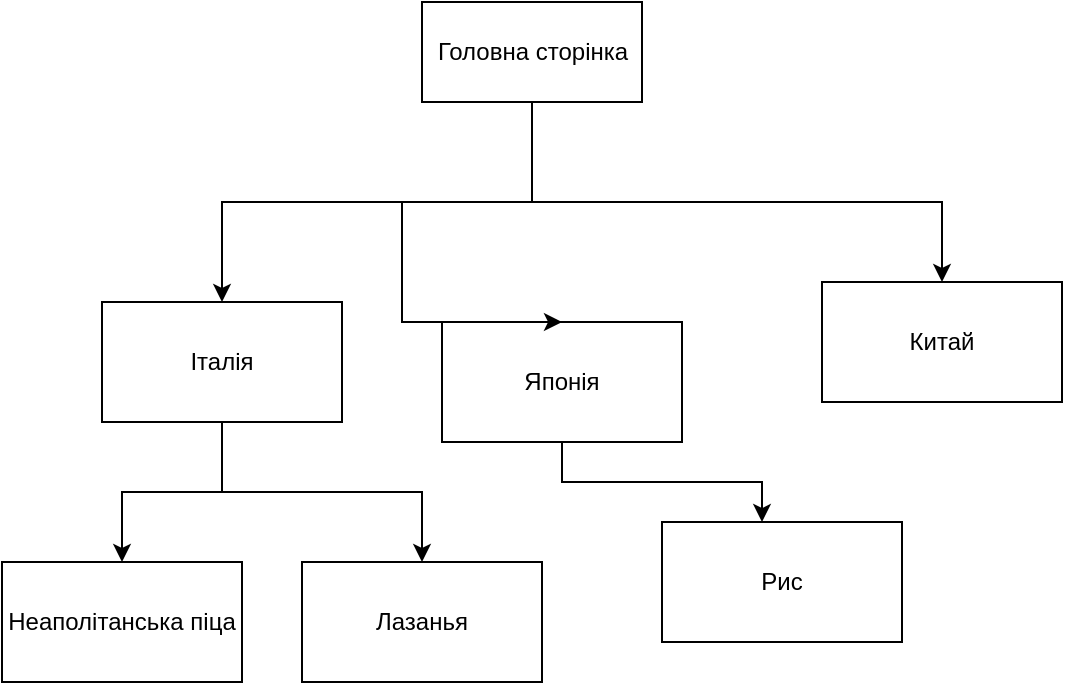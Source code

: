 <mxfile version="13.7.6" type="github"><diagram id="E2QWfbytxi1BURLJgmGe" name="Page-1"><mxGraphModel dx="1038" dy="548" grid="1" gridSize="10" guides="1" tooltips="1" connect="1" arrows="1" fold="1" page="1" pageScale="1" pageWidth="827" pageHeight="1169" math="0" shadow="0"><root><mxCell id="0"/><mxCell id="1" parent="0"/><mxCell id="mupVLiWMGgTR5wzLkVwh-37" style="edgeStyle=orthogonalEdgeStyle;rounded=0;orthogonalLoop=1;jettySize=auto;html=1;exitX=0.5;exitY=1;exitDx=0;exitDy=0;" edge="1" parent="1" source="mupVLiWMGgTR5wzLkVwh-17" target="mupVLiWMGgTR5wzLkVwh-20"><mxGeometry relative="1" as="geometry"/></mxCell><mxCell id="mupVLiWMGgTR5wzLkVwh-38" style="edgeStyle=orthogonalEdgeStyle;rounded=0;orthogonalLoop=1;jettySize=auto;html=1;exitX=0.5;exitY=1;exitDx=0;exitDy=0;" edge="1" parent="1" source="mupVLiWMGgTR5wzLkVwh-17" target="mupVLiWMGgTR5wzLkVwh-21"><mxGeometry relative="1" as="geometry"/></mxCell><mxCell id="mupVLiWMGgTR5wzLkVwh-17" value="Італія" style="rounded=0;whiteSpace=wrap;html=1;" vertex="1" parent="1"><mxGeometry x="150" y="170" width="120" height="60" as="geometry"/></mxCell><mxCell id="mupVLiWMGgTR5wzLkVwh-20" value="Неаполітанська піца" style="rounded=0;whiteSpace=wrap;html=1;" vertex="1" parent="1"><mxGeometry x="100" y="300" width="120" height="60" as="geometry"/></mxCell><mxCell id="mupVLiWMGgTR5wzLkVwh-21" value="Лазанья" style="rounded=0;whiteSpace=wrap;html=1;" vertex="1" parent="1"><mxGeometry x="250" y="300" width="120" height="60" as="geometry"/></mxCell><mxCell id="mupVLiWMGgTR5wzLkVwh-31" style="edgeStyle=orthogonalEdgeStyle;rounded=0;orthogonalLoop=1;jettySize=auto;html=1;exitX=0.5;exitY=1;exitDx=0;exitDy=0;" edge="1" parent="1" source="mupVLiWMGgTR5wzLkVwh-24" target="mupVLiWMGgTR5wzLkVwh-32"><mxGeometry relative="1" as="geometry"><mxPoint x="340" y="350" as="targetPoint"/><Array as="points"><mxPoint x="380" y="260"/><mxPoint x="480" y="260"/></Array></mxGeometry></mxCell><mxCell id="mupVLiWMGgTR5wzLkVwh-24" value="Японія" style="rounded=0;whiteSpace=wrap;html=1;" vertex="1" parent="1"><mxGeometry x="320" y="180" width="120" height="60" as="geometry"/></mxCell><mxCell id="mupVLiWMGgTR5wzLkVwh-30" value="Китай" style="rounded=0;whiteSpace=wrap;html=1;" vertex="1" parent="1"><mxGeometry x="510" y="160" width="120" height="60" as="geometry"/></mxCell><mxCell id="mupVLiWMGgTR5wzLkVwh-32" value="Рис" style="rounded=0;whiteSpace=wrap;html=1;" vertex="1" parent="1"><mxGeometry x="430" y="280" width="120" height="60" as="geometry"/></mxCell><mxCell id="mupVLiWMGgTR5wzLkVwh-34" value="" style="edgeStyle=orthogonalEdgeStyle;rounded=0;orthogonalLoop=1;jettySize=auto;html=1;" edge="1" parent="1" source="mupVLiWMGgTR5wzLkVwh-33" target="mupVLiWMGgTR5wzLkVwh-30"><mxGeometry relative="1" as="geometry"><Array as="points"><mxPoint x="365" y="120"/><mxPoint x="570" y="120"/></Array></mxGeometry></mxCell><mxCell id="mupVLiWMGgTR5wzLkVwh-35" style="edgeStyle=orthogonalEdgeStyle;rounded=0;orthogonalLoop=1;jettySize=auto;html=1;exitX=0.5;exitY=1;exitDx=0;exitDy=0;" edge="1" parent="1" source="mupVLiWMGgTR5wzLkVwh-33" target="mupVLiWMGgTR5wzLkVwh-17"><mxGeometry relative="1" as="geometry"><Array as="points"><mxPoint x="365" y="120"/><mxPoint x="210" y="120"/></Array></mxGeometry></mxCell><mxCell id="mupVLiWMGgTR5wzLkVwh-36" style="edgeStyle=orthogonalEdgeStyle;rounded=0;orthogonalLoop=1;jettySize=auto;html=1;exitX=0.5;exitY=1;exitDx=0;exitDy=0;entryX=0.5;entryY=0;entryDx=0;entryDy=0;" edge="1" parent="1" source="mupVLiWMGgTR5wzLkVwh-33" target="mupVLiWMGgTR5wzLkVwh-24"><mxGeometry relative="1" as="geometry"><Array as="points"><mxPoint x="365" y="120"/><mxPoint x="300" y="120"/></Array></mxGeometry></mxCell><mxCell id="mupVLiWMGgTR5wzLkVwh-33" value="Головна сторінка" style="html=1;" vertex="1" parent="1"><mxGeometry x="310" y="20" width="110" height="50" as="geometry"/></mxCell></root></mxGraphModel></diagram></mxfile>